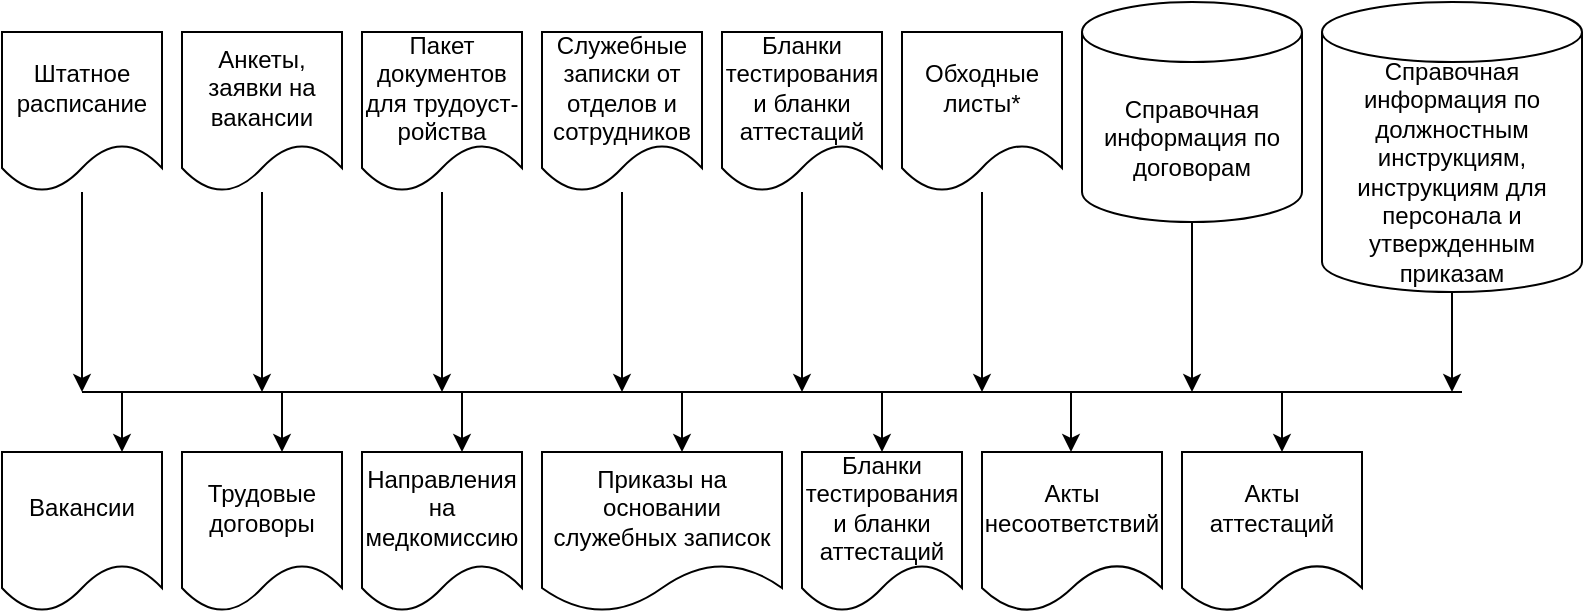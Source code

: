 <mxfile version="24.8.4">
  <diagram id="prtHgNgQTEPvFCAcTncT" name="Page-1">
    <mxGraphModel dx="826" dy="473" grid="1" gridSize="10" guides="1" tooltips="1" connect="1" arrows="1" fold="1" page="1" pageScale="1" pageWidth="827" pageHeight="1169" math="0" shadow="0">
      <root>
        <mxCell id="0" />
        <mxCell id="1" parent="0" />
        <mxCell id="c_fE73MnJN0gG7Z1eROa-30" style="edgeStyle=orthogonalEdgeStyle;rounded=0;orthogonalLoop=1;jettySize=auto;html=1;" edge="1" parent="1" source="c_fE73MnJN0gG7Z1eROa-1">
          <mxGeometry relative="1" as="geometry">
            <mxPoint x="70" y="220" as="targetPoint" />
          </mxGeometry>
        </mxCell>
        <mxCell id="c_fE73MnJN0gG7Z1eROa-1" value="Штатное расписание" style="shape=document;whiteSpace=wrap;html=1;boundedLbl=1;" vertex="1" parent="1">
          <mxGeometry x="30" y="40" width="80" height="80" as="geometry" />
        </mxCell>
        <mxCell id="c_fE73MnJN0gG7Z1eROa-35" style="edgeStyle=orthogonalEdgeStyle;rounded=0;orthogonalLoop=1;jettySize=auto;html=1;" edge="1" parent="1" source="c_fE73MnJN0gG7Z1eROa-8">
          <mxGeometry relative="1" as="geometry">
            <mxPoint x="520" y="220" as="targetPoint" />
          </mxGeometry>
        </mxCell>
        <mxCell id="c_fE73MnJN0gG7Z1eROa-8" value="Обходные листы*" style="shape=document;whiteSpace=wrap;html=1;boundedLbl=1;" vertex="1" parent="1">
          <mxGeometry x="480" y="40" width="80" height="80" as="geometry" />
        </mxCell>
        <mxCell id="c_fE73MnJN0gG7Z1eROa-31" style="edgeStyle=orthogonalEdgeStyle;rounded=0;orthogonalLoop=1;jettySize=auto;html=1;" edge="1" parent="1" source="c_fE73MnJN0gG7Z1eROa-9">
          <mxGeometry relative="1" as="geometry">
            <mxPoint x="160" y="220" as="targetPoint" />
          </mxGeometry>
        </mxCell>
        <mxCell id="c_fE73MnJN0gG7Z1eROa-9" value="Анкеты, заявки на вакансии" style="shape=document;whiteSpace=wrap;html=1;boundedLbl=1;" vertex="1" parent="1">
          <mxGeometry x="120" y="40" width="80" height="80" as="geometry" />
        </mxCell>
        <mxCell id="c_fE73MnJN0gG7Z1eROa-32" style="edgeStyle=orthogonalEdgeStyle;rounded=0;orthogonalLoop=1;jettySize=auto;html=1;" edge="1" parent="1" source="c_fE73MnJN0gG7Z1eROa-10">
          <mxGeometry relative="1" as="geometry">
            <mxPoint x="250" y="220" as="targetPoint" />
          </mxGeometry>
        </mxCell>
        <mxCell id="c_fE73MnJN0gG7Z1eROa-10" value="Пакет документов для трудоуст-ройства" style="shape=document;whiteSpace=wrap;html=1;boundedLbl=1;" vertex="1" parent="1">
          <mxGeometry x="210" y="40" width="80" height="80" as="geometry" />
        </mxCell>
        <mxCell id="c_fE73MnJN0gG7Z1eROa-33" style="edgeStyle=orthogonalEdgeStyle;rounded=0;orthogonalLoop=1;jettySize=auto;html=1;" edge="1" parent="1" source="c_fE73MnJN0gG7Z1eROa-11">
          <mxGeometry relative="1" as="geometry">
            <mxPoint x="340" y="220" as="targetPoint" />
          </mxGeometry>
        </mxCell>
        <mxCell id="c_fE73MnJN0gG7Z1eROa-11" value="Служебные записки от отделов и сотрудников" style="shape=document;whiteSpace=wrap;html=1;boundedLbl=1;" vertex="1" parent="1">
          <mxGeometry x="300" y="40" width="80" height="80" as="geometry" />
        </mxCell>
        <mxCell id="c_fE73MnJN0gG7Z1eROa-34" style="edgeStyle=orthogonalEdgeStyle;rounded=0;orthogonalLoop=1;jettySize=auto;html=1;" edge="1" parent="1" source="c_fE73MnJN0gG7Z1eROa-12">
          <mxGeometry relative="1" as="geometry">
            <mxPoint x="430" y="220" as="targetPoint" />
          </mxGeometry>
        </mxCell>
        <mxCell id="c_fE73MnJN0gG7Z1eROa-12" value="Бланки тестирования и бланки аттестаций" style="shape=document;whiteSpace=wrap;html=1;boundedLbl=1;" vertex="1" parent="1">
          <mxGeometry x="390" y="40" width="80" height="80" as="geometry" />
        </mxCell>
        <mxCell id="c_fE73MnJN0gG7Z1eROa-36" style="edgeStyle=orthogonalEdgeStyle;rounded=0;orthogonalLoop=1;jettySize=auto;html=1;" edge="1" parent="1" source="c_fE73MnJN0gG7Z1eROa-14">
          <mxGeometry relative="1" as="geometry">
            <mxPoint x="625" y="220" as="targetPoint" />
          </mxGeometry>
        </mxCell>
        <mxCell id="c_fE73MnJN0gG7Z1eROa-14" value="Справочная информация по договорам" style="shape=cylinder3;whiteSpace=wrap;html=1;boundedLbl=1;backgroundOutline=1;size=15;" vertex="1" parent="1">
          <mxGeometry x="570" y="25" width="110" height="110" as="geometry" />
        </mxCell>
        <mxCell id="c_fE73MnJN0gG7Z1eROa-37" style="edgeStyle=orthogonalEdgeStyle;rounded=0;orthogonalLoop=1;jettySize=auto;html=1;" edge="1" parent="1" source="c_fE73MnJN0gG7Z1eROa-15">
          <mxGeometry relative="1" as="geometry">
            <mxPoint x="755" y="220" as="targetPoint" />
          </mxGeometry>
        </mxCell>
        <mxCell id="c_fE73MnJN0gG7Z1eROa-15" value="Справочная информация по должностным инструкциям, инструкциям для персонала и утвержденным приказам" style="shape=cylinder3;whiteSpace=wrap;html=1;boundedLbl=1;backgroundOutline=1;size=15;" vertex="1" parent="1">
          <mxGeometry x="690" y="25" width="130" height="145" as="geometry" />
        </mxCell>
        <mxCell id="c_fE73MnJN0gG7Z1eROa-18" value="Вакансии" style="shape=document;whiteSpace=wrap;html=1;boundedLbl=1;" vertex="1" parent="1">
          <mxGeometry x="30" y="250" width="80" height="80" as="geometry" />
        </mxCell>
        <mxCell id="c_fE73MnJN0gG7Z1eROa-23" value="Акты несоответствий" style="shape=document;whiteSpace=wrap;html=1;boundedLbl=1;" vertex="1" parent="1">
          <mxGeometry x="520" y="250" width="90" height="80" as="geometry" />
        </mxCell>
        <mxCell id="c_fE73MnJN0gG7Z1eROa-24" value="Трудовые договоры" style="shape=document;whiteSpace=wrap;html=1;boundedLbl=1;" vertex="1" parent="1">
          <mxGeometry x="120" y="250" width="80" height="80" as="geometry" />
        </mxCell>
        <mxCell id="c_fE73MnJN0gG7Z1eROa-25" value="Направления на медкомиссию" style="shape=document;whiteSpace=wrap;html=1;boundedLbl=1;" vertex="1" parent="1">
          <mxGeometry x="210" y="250" width="80" height="80" as="geometry" />
        </mxCell>
        <mxCell id="c_fE73MnJN0gG7Z1eROa-26" value="Приказы на основании служебных записок" style="shape=document;whiteSpace=wrap;html=1;boundedLbl=1;" vertex="1" parent="1">
          <mxGeometry x="300" y="250" width="120" height="80" as="geometry" />
        </mxCell>
        <mxCell id="c_fE73MnJN0gG7Z1eROa-27" value="Бланки тестирования и бланки аттестаций" style="shape=document;whiteSpace=wrap;html=1;boundedLbl=1;" vertex="1" parent="1">
          <mxGeometry x="430" y="250" width="80" height="80" as="geometry" />
        </mxCell>
        <mxCell id="c_fE73MnJN0gG7Z1eROa-28" value="Акты аттестаций" style="shape=document;whiteSpace=wrap;html=1;boundedLbl=1;" vertex="1" parent="1">
          <mxGeometry x="620" y="250" width="90" height="80" as="geometry" />
        </mxCell>
        <mxCell id="c_fE73MnJN0gG7Z1eROa-29" value="" style="endArrow=none;html=1;rounded=0;" edge="1" parent="1">
          <mxGeometry width="50" height="50" relative="1" as="geometry">
            <mxPoint x="70" y="220" as="sourcePoint" />
            <mxPoint x="760" y="220" as="targetPoint" />
            <Array as="points">
              <mxPoint x="380" y="220" />
            </Array>
          </mxGeometry>
        </mxCell>
        <mxCell id="c_fE73MnJN0gG7Z1eROa-38" value="" style="endArrow=classic;html=1;rounded=0;entryX=0.75;entryY=0;entryDx=0;entryDy=0;" edge="1" parent="1" target="c_fE73MnJN0gG7Z1eROa-18">
          <mxGeometry width="50" height="50" relative="1" as="geometry">
            <mxPoint x="90" y="220" as="sourcePoint" />
            <mxPoint x="450" y="220" as="targetPoint" />
          </mxGeometry>
        </mxCell>
        <mxCell id="c_fE73MnJN0gG7Z1eROa-39" value="" style="endArrow=classic;html=1;rounded=0;entryX=0.75;entryY=0;entryDx=0;entryDy=0;" edge="1" parent="1">
          <mxGeometry width="50" height="50" relative="1" as="geometry">
            <mxPoint x="170" y="220" as="sourcePoint" />
            <mxPoint x="170" y="250" as="targetPoint" />
          </mxGeometry>
        </mxCell>
        <mxCell id="c_fE73MnJN0gG7Z1eROa-41" value="" style="endArrow=classic;html=1;rounded=0;entryX=0.625;entryY=0;entryDx=0;entryDy=0;entryPerimeter=0;" edge="1" parent="1" target="c_fE73MnJN0gG7Z1eROa-25">
          <mxGeometry width="50" height="50" relative="1" as="geometry">
            <mxPoint x="260" y="220" as="sourcePoint" />
            <mxPoint x="100" y="260" as="targetPoint" />
          </mxGeometry>
        </mxCell>
        <mxCell id="c_fE73MnJN0gG7Z1eROa-42" value="" style="endArrow=classic;html=1;rounded=0;entryX=0.75;entryY=0;entryDx=0;entryDy=0;" edge="1" parent="1">
          <mxGeometry width="50" height="50" relative="1" as="geometry">
            <mxPoint x="370" y="220" as="sourcePoint" />
            <mxPoint x="370" y="250" as="targetPoint" />
          </mxGeometry>
        </mxCell>
        <mxCell id="c_fE73MnJN0gG7Z1eROa-43" value="" style="endArrow=classic;html=1;rounded=0;entryX=0.75;entryY=0;entryDx=0;entryDy=0;" edge="1" parent="1">
          <mxGeometry width="50" height="50" relative="1" as="geometry">
            <mxPoint x="470" y="220" as="sourcePoint" />
            <mxPoint x="470" y="250" as="targetPoint" />
          </mxGeometry>
        </mxCell>
        <mxCell id="c_fE73MnJN0gG7Z1eROa-44" value="" style="endArrow=classic;html=1;rounded=0;entryX=0.75;entryY=0;entryDx=0;entryDy=0;" edge="1" parent="1">
          <mxGeometry width="50" height="50" relative="1" as="geometry">
            <mxPoint x="564.5" y="220" as="sourcePoint" />
            <mxPoint x="564.5" y="250" as="targetPoint" />
          </mxGeometry>
        </mxCell>
        <mxCell id="c_fE73MnJN0gG7Z1eROa-45" value="" style="endArrow=classic;html=1;rounded=0;entryX=0.75;entryY=0;entryDx=0;entryDy=0;" edge="1" parent="1">
          <mxGeometry width="50" height="50" relative="1" as="geometry">
            <mxPoint x="670" y="220" as="sourcePoint" />
            <mxPoint x="670" y="250" as="targetPoint" />
          </mxGeometry>
        </mxCell>
      </root>
    </mxGraphModel>
  </diagram>
</mxfile>
